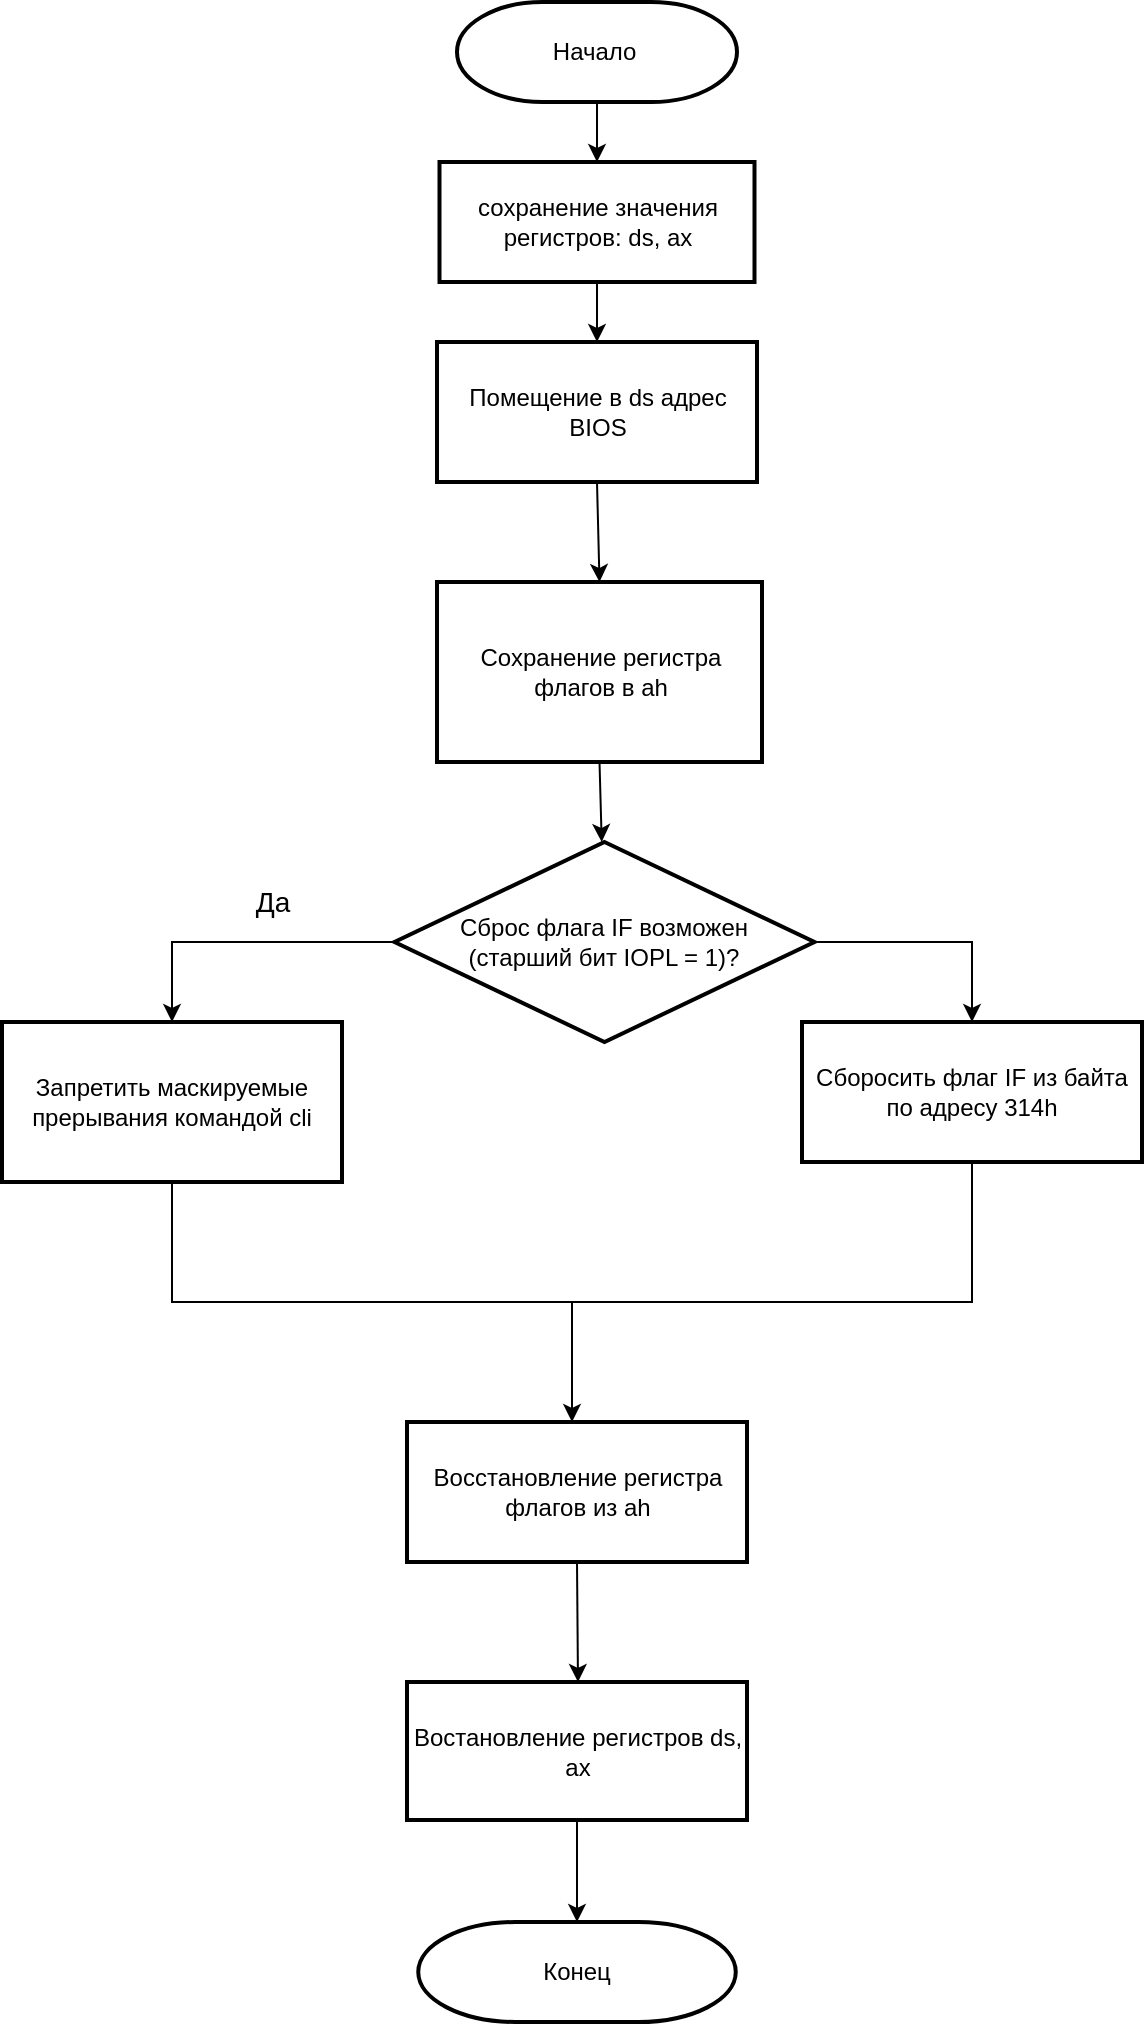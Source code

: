 <mxfile>
    <diagram id="8Yl5cFf0-UyQfc3RsENI" name="Страница 1">
        <mxGraphModel dx="1647" dy="615" grid="1" gridSize="10" guides="1" tooltips="1" connect="1" arrows="1" fold="1" page="1" pageScale="1" pageWidth="827" pageHeight="1169" math="0" shadow="0">
            <root>
                <mxCell id="0"/>
                <mxCell id="1" parent="0"/>
                <mxCell id="5" value="Начало&amp;nbsp;" style="strokeWidth=2;html=1;shape=mxgraph.flowchart.terminator;whiteSpace=wrap;" parent="1" vertex="1">
                    <mxGeometry x="177.5" y="230" width="140" height="50" as="geometry"/>
                </mxCell>
                <mxCell id="7" value="сохранение значения регистров: ds, ax" style="rounded=0;whiteSpace=wrap;html=1;absoluteArcSize=1;arcSize=14;strokeWidth=2;" parent="1" vertex="1">
                    <mxGeometry x="168.75" y="310" width="157.5" height="60" as="geometry"/>
                </mxCell>
                <mxCell id="8" value="Помещение в ds адрес BIOS" style="rounded=0;whiteSpace=wrap;html=1;absoluteArcSize=1;arcSize=14;strokeWidth=2;" parent="1" vertex="1">
                    <mxGeometry x="167.5" y="400" width="160" height="70" as="geometry"/>
                </mxCell>
                <mxCell id="9" value="Сохранение регистра флагов в ah" style="rounded=0;whiteSpace=wrap;html=1;absoluteArcSize=1;arcSize=14;strokeWidth=2;" parent="1" vertex="1">
                    <mxGeometry x="167.5" y="520" width="162.5" height="90" as="geometry"/>
                </mxCell>
                <mxCell id="10" value="Запретить маскируемые прерывания командой cli" style="rounded=0;whiteSpace=wrap;html=1;absoluteArcSize=1;arcSize=14;strokeWidth=2;" parent="1" vertex="1">
                    <mxGeometry x="-50" y="740" width="170" height="80" as="geometry"/>
                </mxCell>
                <mxCell id="12" value="Сброс флага IF возможен&lt;br&gt;(старший бит IOPL = 1)?" style="strokeWidth=2;html=1;shape=mxgraph.flowchart.decision;whiteSpace=wrap;" parent="1" vertex="1">
                    <mxGeometry x="146.25" y="650" width="210" height="100" as="geometry"/>
                </mxCell>
                <mxCell id="17" value="" style="endArrow=classic;html=1;exitX=0.5;exitY=1;exitDx=0;exitDy=0;entryX=0.5;entryY=0;entryDx=0;entryDy=0;" parent="1" target="7" edge="1">
                    <mxGeometry width="50" height="50" relative="1" as="geometry">
                        <mxPoint x="247.5" y="280" as="sourcePoint"/>
                        <mxPoint x="360" y="390" as="targetPoint"/>
                    </mxGeometry>
                </mxCell>
                <mxCell id="18" value="" style="endArrow=classic;html=1;exitX=0;exitY=0.5;exitDx=0;exitDy=0;exitPerimeter=0;entryX=0.5;entryY=0;entryDx=0;entryDy=0;rounded=0;" parent="1" source="12" target="10" edge="1">
                    <mxGeometry width="50" height="50" relative="1" as="geometry">
                        <mxPoint x="10" y="650" as="sourcePoint"/>
                        <mxPoint x="60" y="600" as="targetPoint"/>
                        <Array as="points">
                            <mxPoint x="35" y="700"/>
                        </Array>
                    </mxGeometry>
                </mxCell>
                <mxCell id="19" value="" style="endArrow=classic;html=1;exitX=0.5;exitY=1;exitDx=0;exitDy=0;" parent="1" source="9" target="12" edge="1">
                    <mxGeometry width="50" height="50" relative="1" as="geometry">
                        <mxPoint x="310" y="550" as="sourcePoint"/>
                        <mxPoint x="360" y="500" as="targetPoint"/>
                    </mxGeometry>
                </mxCell>
                <mxCell id="20" value="" style="endArrow=classic;html=1;exitX=0.5;exitY=1;exitDx=0;exitDy=0;entryX=0.5;entryY=0;entryDx=0;entryDy=0;" parent="1" source="8" target="9" edge="1">
                    <mxGeometry width="50" height="50" relative="1" as="geometry">
                        <mxPoint x="310" y="550" as="sourcePoint"/>
                        <mxPoint x="251" y="540" as="targetPoint"/>
                    </mxGeometry>
                </mxCell>
                <mxCell id="21" value="" style="endArrow=classic;html=1;exitX=0.5;exitY=1;exitDx=0;exitDy=0;" parent="1" source="7" target="8" edge="1">
                    <mxGeometry width="50" height="50" relative="1" as="geometry">
                        <mxPoint x="310" y="550" as="sourcePoint"/>
                        <mxPoint x="360" y="500" as="targetPoint"/>
                    </mxGeometry>
                </mxCell>
                <mxCell id="22" value="" style="endArrow=none;html=1;exitX=0.5;exitY=1;exitDx=0;exitDy=0;rounded=0;endFill=0;startArrow=none;" parent="1" source="61" edge="1">
                    <mxGeometry width="50" height="50" relative="1" as="geometry">
                        <mxPoint x="440" y="750" as="sourcePoint"/>
                        <mxPoint x="240" y="880" as="targetPoint"/>
                        <Array as="points">
                            <mxPoint x="435" y="880"/>
                        </Array>
                    </mxGeometry>
                </mxCell>
                <mxCell id="23" value="" style="endArrow=none;html=1;exitX=0.5;exitY=1;exitDx=0;exitDy=0;endFill=0;rounded=0;" parent="1" source="10" edge="1">
                    <mxGeometry width="50" height="50" relative="1" as="geometry">
                        <mxPoint x="120" y="1110" as="sourcePoint"/>
                        <mxPoint x="240" y="880" as="targetPoint"/>
                        <Array as="points">
                            <mxPoint x="35" y="880"/>
                        </Array>
                    </mxGeometry>
                </mxCell>
                <mxCell id="24" value="" style="endArrow=classic;html=1;entryX=0.5;entryY=0;entryDx=0;entryDy=0;entryPerimeter=0;" parent="1" edge="1">
                    <mxGeometry width="50" height="50" relative="1" as="geometry">
                        <mxPoint x="235" y="880" as="sourcePoint"/>
                        <mxPoint x="235" y="940" as="targetPoint"/>
                    </mxGeometry>
                </mxCell>
                <mxCell id="31" value="&lt;font style=&quot;font-size: 14px&quot;&gt;Да&lt;/font&gt;" style="text;html=1;align=center;verticalAlign=middle;resizable=0;points=[];autosize=1;strokeColor=none;" parent="1" vertex="1">
                    <mxGeometry x="70" y="670" width="30" height="20" as="geometry"/>
                </mxCell>
                <mxCell id="61" value="Сборосить флаг IF из байта по адресу 314h" style="rounded=0;whiteSpace=wrap;html=1;absoluteArcSize=1;arcSize=14;strokeWidth=2;" parent="1" vertex="1">
                    <mxGeometry x="350" y="740" width="170" height="70" as="geometry"/>
                </mxCell>
                <mxCell id="62" value="" style="endArrow=classic;html=1;exitX=1;exitY=0.5;exitDx=0;exitDy=0;exitPerimeter=0;rounded=0;endFill=1;entryX=0.5;entryY=0;entryDx=0;entryDy=0;" parent="1" source="12" target="61" edge="1">
                    <mxGeometry width="50" height="50" relative="1" as="geometry">
                        <mxPoint x="356.25" y="700" as="sourcePoint"/>
                        <mxPoint x="240" y="880" as="targetPoint"/>
                        <Array as="points">
                            <mxPoint x="435" y="700"/>
                        </Array>
                    </mxGeometry>
                </mxCell>
                <mxCell id="63" value="Восстановление регистра флагов из ah" style="rounded=0;whiteSpace=wrap;html=1;absoluteArcSize=1;arcSize=14;strokeWidth=2;" parent="1" vertex="1">
                    <mxGeometry x="152.5" y="940" width="170" height="70" as="geometry"/>
                </mxCell>
                <mxCell id="64" value="Востановление регистров ds, ax" style="rounded=0;whiteSpace=wrap;html=1;absoluteArcSize=1;arcSize=14;strokeWidth=2;" parent="1" vertex="1">
                    <mxGeometry x="152.5" y="1070" width="170" height="69" as="geometry"/>
                </mxCell>
                <mxCell id="65" value="Конец" style="strokeWidth=2;html=1;shape=mxgraph.flowchart.terminator;whiteSpace=wrap;" parent="1" vertex="1">
                    <mxGeometry x="158.13" y="1190" width="158.75" height="50" as="geometry"/>
                </mxCell>
                <mxCell id="66" value="" style="endArrow=classic;html=1;entryX=0.5;entryY=0;entryDx=0;entryDy=0;entryPerimeter=0;exitX=0.5;exitY=1;exitDx=0;exitDy=0;" parent="1" source="64" target="65" edge="1">
                    <mxGeometry width="50" height="50" relative="1" as="geometry">
                        <mxPoint x="245" y="890" as="sourcePoint"/>
                        <mxPoint x="245" y="950" as="targetPoint"/>
                    </mxGeometry>
                </mxCell>
                <mxCell id="67" value="" style="endArrow=classic;html=1;exitX=0.5;exitY=1;exitDx=0;exitDy=0;" parent="1" source="63" edge="1">
                    <mxGeometry width="50" height="50" relative="1" as="geometry">
                        <mxPoint x="255" y="900" as="sourcePoint"/>
                        <mxPoint x="238" y="1070" as="targetPoint"/>
                    </mxGeometry>
                </mxCell>
            </root>
        </mxGraphModel>
    </diagram>
</mxfile>